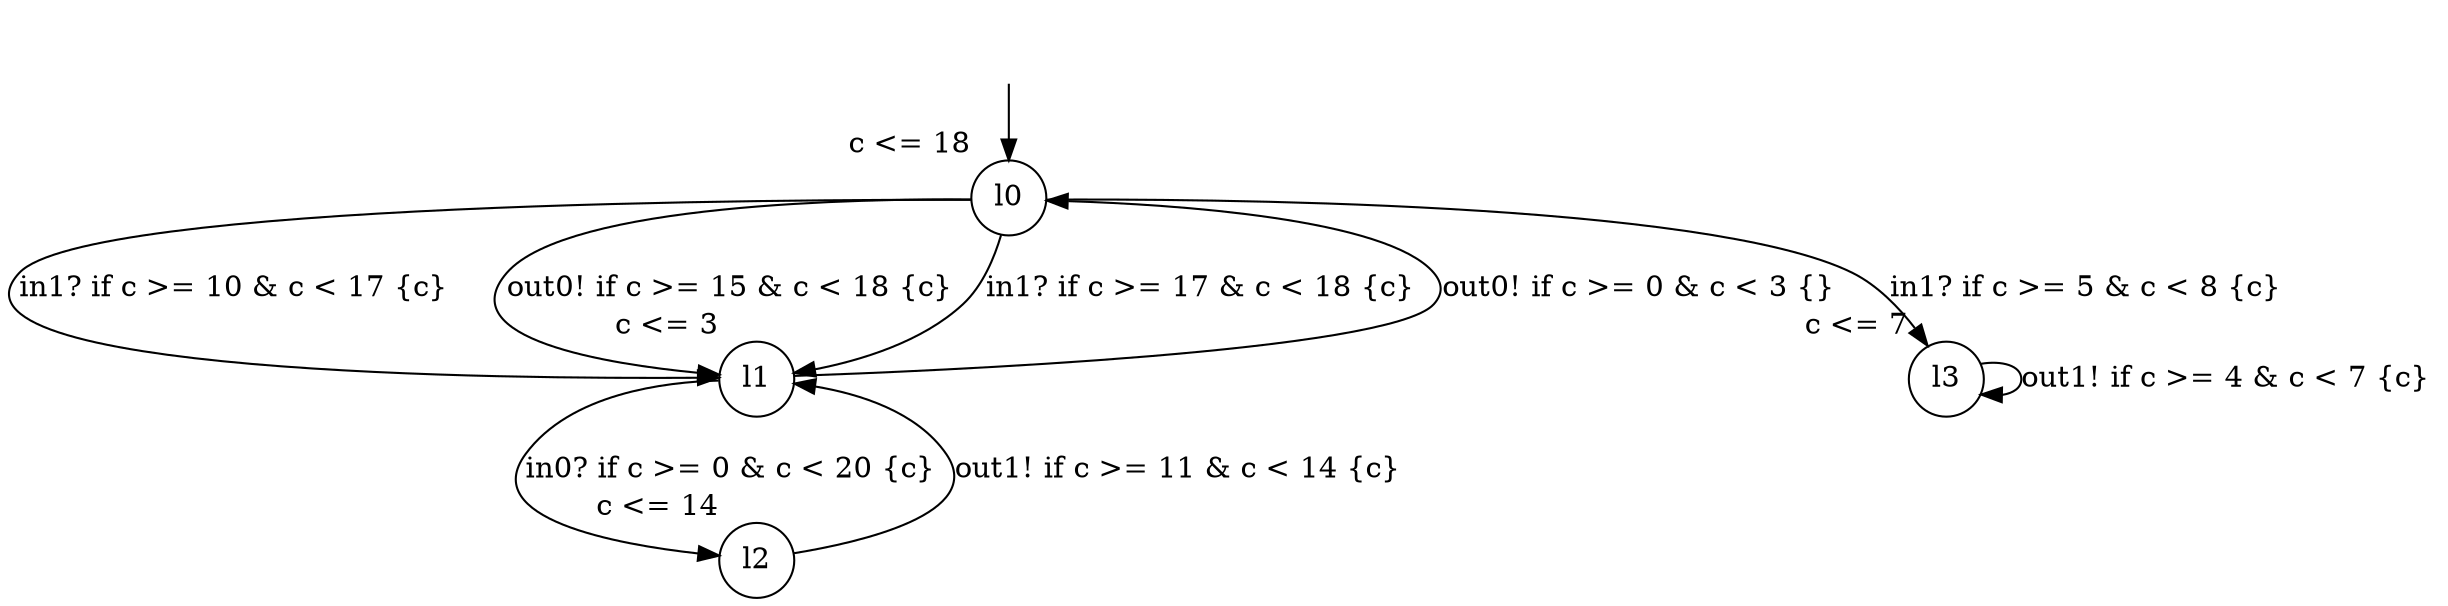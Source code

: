 digraph g {
__start0 [label="" shape="none"];
l0 [shape="circle" margin=0 label="l0", xlabel="c <= 18"];
l1 [shape="circle" margin=0 label="l1", xlabel="c <= 3"];
l2 [shape="circle" margin=0 label="l2", xlabel="c <= 14"];
l3 [shape="circle" margin=0 label="l3", xlabel="c <= 7"];
l0 -> l3 [label="in1? if c >= 5 & c < 8 {c} "];
l0 -> l1 [label="in1? if c >= 10 & c < 17 {c} "];
l0 -> l1 [label="out0! if c >= 15 & c < 18 {c} "];
l0 -> l1 [label="in1? if c >= 17 & c < 18 {c} "];
l1 -> l2 [label="in0? if c >= 0 & c < 20 {c} "];
l1 -> l0 [label="out0! if c >= 0 & c < 3 {} "];
l2 -> l1 [label="out1! if c >= 11 & c < 14 {c} "];
l3 -> l3 [label="out1! if c >= 4 & c < 7 {c} "];
__start0 -> l0;
}
